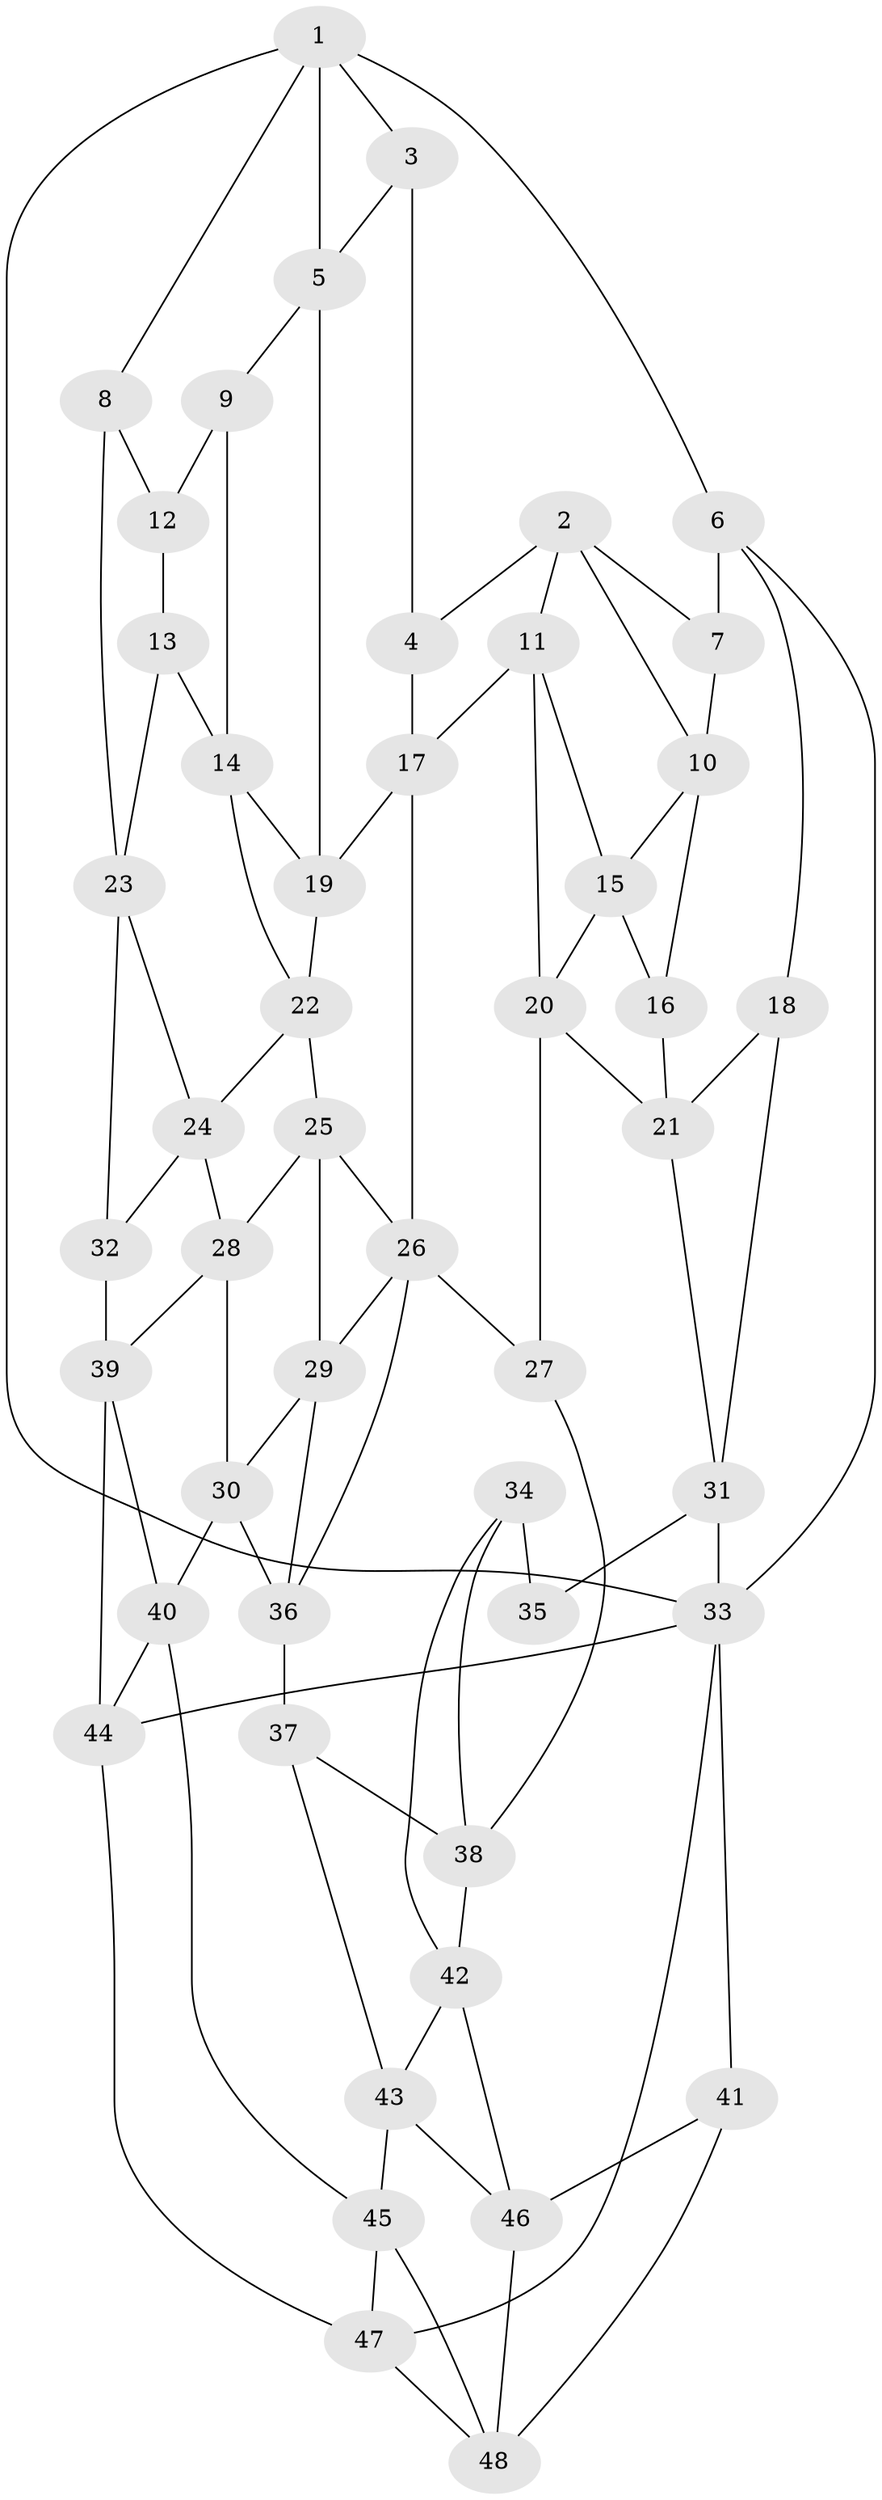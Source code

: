 // original degree distribution, {3: 0.021052631578947368, 4: 0.2, 5: 0.6105263157894737, 6: 0.16842105263157894}
// Generated by graph-tools (version 1.1) at 2025/03/03/09/25 03:03:23]
// undirected, 48 vertices, 90 edges
graph export_dot {
graph [start="1"]
  node [color=gray90,style=filled];
  1;
  2;
  3;
  4;
  5;
  6;
  7;
  8;
  9;
  10;
  11;
  12;
  13;
  14;
  15;
  16;
  17;
  18;
  19;
  20;
  21;
  22;
  23;
  24;
  25;
  26;
  27;
  28;
  29;
  30;
  31;
  32;
  33;
  34;
  35;
  36;
  37;
  38;
  39;
  40;
  41;
  42;
  43;
  44;
  45;
  46;
  47;
  48;
  1 -- 3 [weight=1.0];
  1 -- 5 [weight=1.0];
  1 -- 6 [weight=1.0];
  1 -- 8 [weight=1.0];
  1 -- 33 [weight=1.0];
  2 -- 4 [weight=1.0];
  2 -- 7 [weight=1.0];
  2 -- 10 [weight=1.0];
  2 -- 11 [weight=1.0];
  3 -- 4 [weight=2.0];
  3 -- 5 [weight=1.0];
  4 -- 17 [weight=1.0];
  5 -- 9 [weight=1.0];
  5 -- 19 [weight=1.0];
  6 -- 7 [weight=2.0];
  6 -- 18 [weight=1.0];
  6 -- 33 [weight=1.0];
  7 -- 10 [weight=1.0];
  8 -- 12 [weight=1.0];
  8 -- 23 [weight=1.0];
  9 -- 12 [weight=2.0];
  9 -- 14 [weight=1.0];
  10 -- 15 [weight=1.0];
  10 -- 16 [weight=1.0];
  11 -- 15 [weight=1.0];
  11 -- 17 [weight=1.0];
  11 -- 20 [weight=1.0];
  12 -- 13 [weight=1.0];
  13 -- 14 [weight=1.0];
  13 -- 23 [weight=1.0];
  14 -- 19 [weight=1.0];
  14 -- 22 [weight=1.0];
  15 -- 16 [weight=1.0];
  15 -- 20 [weight=1.0];
  16 -- 21 [weight=1.0];
  17 -- 19 [weight=1.0];
  17 -- 26 [weight=1.0];
  18 -- 21 [weight=1.0];
  18 -- 31 [weight=1.0];
  19 -- 22 [weight=1.0];
  20 -- 21 [weight=1.0];
  20 -- 27 [weight=1.0];
  21 -- 31 [weight=1.0];
  22 -- 24 [weight=1.0];
  22 -- 25 [weight=1.0];
  23 -- 24 [weight=1.0];
  23 -- 32 [weight=1.0];
  24 -- 28 [weight=1.0];
  24 -- 32 [weight=1.0];
  25 -- 26 [weight=1.0];
  25 -- 28 [weight=1.0];
  25 -- 29 [weight=1.0];
  26 -- 27 [weight=1.0];
  26 -- 29 [weight=1.0];
  26 -- 36 [weight=1.0];
  27 -- 38 [weight=1.0];
  28 -- 30 [weight=1.0];
  28 -- 39 [weight=1.0];
  29 -- 30 [weight=1.0];
  29 -- 36 [weight=1.0];
  30 -- 36 [weight=1.0];
  30 -- 40 [weight=1.0];
  31 -- 33 [weight=1.0];
  31 -- 35 [weight=2.0];
  32 -- 39 [weight=2.0];
  33 -- 41 [weight=1.0];
  33 -- 44 [weight=1.0];
  33 -- 47 [weight=1.0];
  34 -- 35 [weight=2.0];
  34 -- 38 [weight=1.0];
  34 -- 42 [weight=1.0];
  36 -- 37 [weight=1.0];
  37 -- 38 [weight=1.0];
  37 -- 43 [weight=1.0];
  38 -- 42 [weight=1.0];
  39 -- 40 [weight=1.0];
  39 -- 44 [weight=1.0];
  40 -- 44 [weight=1.0];
  40 -- 45 [weight=1.0];
  41 -- 46 [weight=1.0];
  41 -- 48 [weight=1.0];
  42 -- 43 [weight=1.0];
  42 -- 46 [weight=1.0];
  43 -- 45 [weight=1.0];
  43 -- 46 [weight=1.0];
  44 -- 47 [weight=1.0];
  45 -- 47 [weight=1.0];
  45 -- 48 [weight=1.0];
  46 -- 48 [weight=1.0];
  47 -- 48 [weight=1.0];
}
